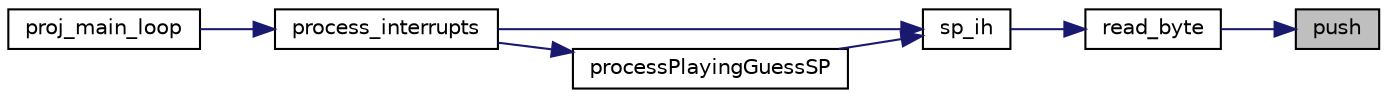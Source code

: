 digraph "push"
{
 // LATEX_PDF_SIZE
  edge [fontname="Helvetica",fontsize="10",labelfontname="Helvetica",labelfontsize="10"];
  node [fontname="Helvetica",fontsize="10",shape=record];
  rankdir="RL";
  Node1 [label="push",height=0.2,width=0.4,color="black", fillcolor="grey75", style="filled", fontcolor="black",tooltip=" "];
  Node1 -> Node2 [dir="back",color="midnightblue",fontsize="10",style="solid"];
  Node2 [label="read_byte",height=0.2,width=0.4,color="black", fillcolor="white", style="filled",URL="$serial_port_8c.html#a0f2fa0bd6d33cf6b49390a96ff0192e5",tooltip="This function reads a byte from the serial port and pushes it to the received data queue."];
  Node2 -> Node3 [dir="back",color="midnightblue",fontsize="10",style="solid"];
  Node3 [label="sp_ih",height=0.2,width=0.4,color="black", fillcolor="white", style="filled",URL="$serial_port_8c.html#af6cc263493df7caac7bd7d0be6b50635",tooltip="Serial ports's interrupt handler."];
  Node3 -> Node4 [dir="back",color="midnightblue",fontsize="10",style="solid"];
  Node4 [label="process_interrupts",height=0.2,width=0.4,color="black", fillcolor="white", style="filled",URL="$main_8c.html#a9c74859d9e32b26fca9274d294eff910",tooltip=" "];
  Node4 -> Node5 [dir="back",color="midnightblue",fontsize="10",style="solid"];
  Node5 [label="proj_main_loop",height=0.2,width=0.4,color="black", fillcolor="white", style="filled",URL="$main_8c.html#a2a16f651eccbd248e1ad3b3b924b143b",tooltip=" "];
  Node3 -> Node6 [dir="back",color="midnightblue",fontsize="10",style="solid"];
  Node6 [label="processPlayingGuessSP",height=0.2,width=0.4,color="black", fillcolor="white", style="filled",URL="$serial_port_8c.html#a6a93d1d284d0c1558b521772388ef5fb",tooltip="This function determines what a given byte received from the serial port should be used for while pla..."];
  Node6 -> Node4 [dir="back",color="midnightblue",fontsize="10",style="solid"];
}
